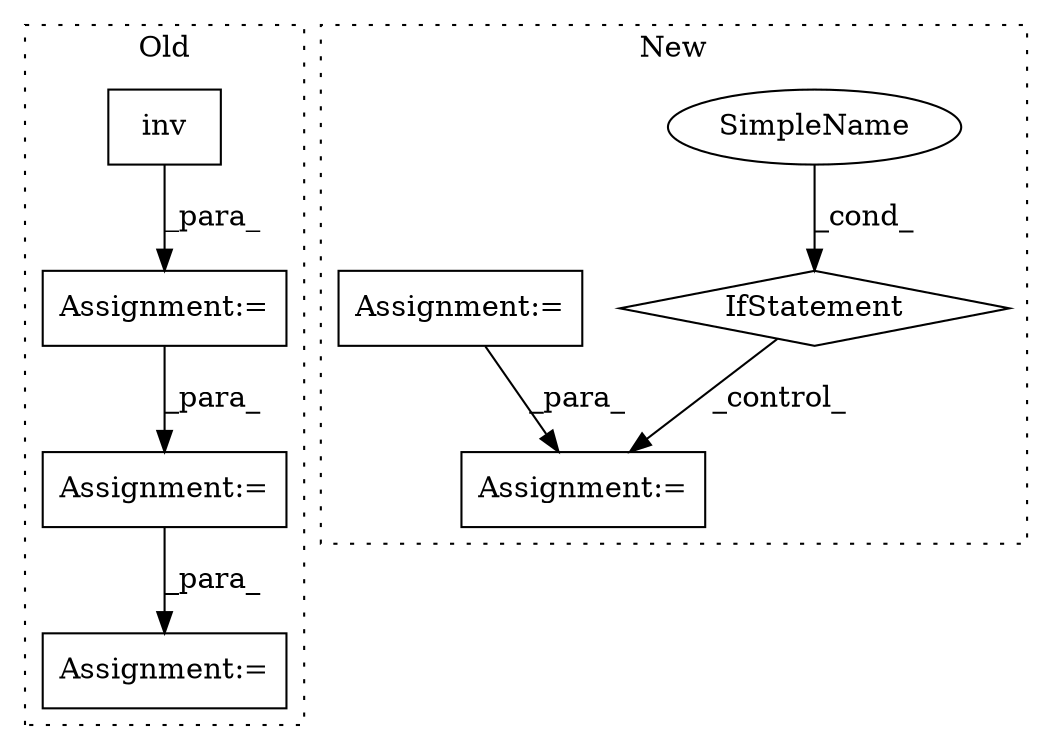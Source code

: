 digraph G {
subgraph cluster0 {
1 [label="inv" a="32" s="2944,2954" l="4,1" shape="box"];
3 [label="Assignment:=" a="7" s="2930" l="1" shape="box"];
7 [label="Assignment:=" a="7" s="3094" l="1" shape="box"];
8 [label="Assignment:=" a="7" s="2967" l="1" shape="box"];
label = "Old";
style="dotted";
}
subgraph cluster1 {
2 [label="IfStatement" a="25" s="4114,4142" l="4,2" shape="diamond"];
4 [label="Assignment:=" a="7" s="4158" l="1" shape="box"];
5 [label="SimpleName" a="42" s="" l="" shape="ellipse"];
6 [label="Assignment:=" a="7" s="3918" l="1" shape="box"];
label = "New";
style="dotted";
}
1 -> 3 [label="_para_"];
2 -> 4 [label="_control_"];
3 -> 8 [label="_para_"];
5 -> 2 [label="_cond_"];
6 -> 4 [label="_para_"];
8 -> 7 [label="_para_"];
}